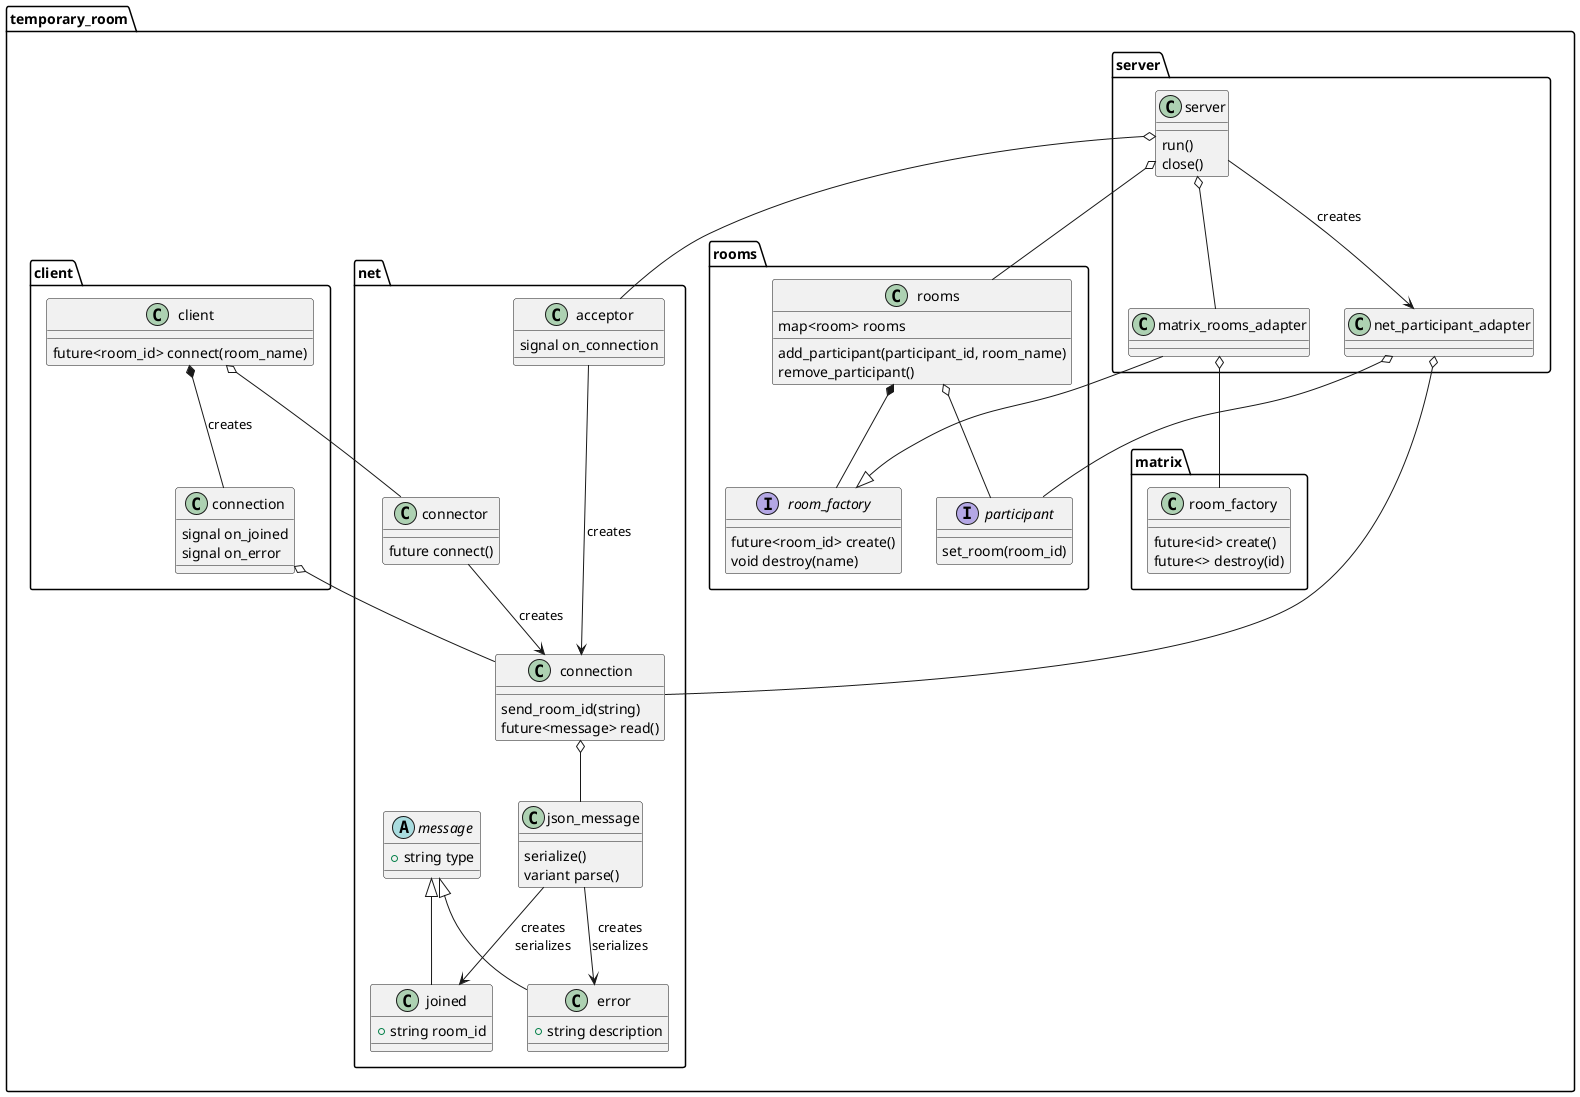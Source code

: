 @startuml
  
namespace temporary_room {

namespace net {

    class connection {
        send_room_id(string)
        future<message> read()
    }
    connection o-- json_message
    class connector {
        future connect()
    }
    connector --> connection : creates
    class acceptor {
        signal on_connection
    }
    acceptor ---> connection : creates

    abstract class message {
        + string type
    }
    message <|-- joined
    message <|-- error
    class joined {
        + string room_id
    }
    class error {
        + string description
    }

    class json_message {
        serialize()
        variant parse()
    }
    json_message --> joined: creates\nserializes
    json_message --> error: creates\nserializes
}

namespace rooms {
    class rooms {
        map<room> rooms

        add_participant(participant_id, room_name)
        remove_participant()
    }
    rooms *-- room_factory
    rooms o-- participant

    interface room_factory {
        future<room_id> create()
        void destroy(name)
    }

    interface participant {
        set_room(room_id)
    }
}

namespace matrix {
    class room_factory {
        future<id> create()
        future<> destroy(id)
    }
}

namespace server {
    class server {
        run()
        close()
    }
    server o-- temporary_room.net.acceptor
    server o-- temporary_room.rooms.rooms
    server o-- matrix_rooms_adapter
    server --> net_participant_adapter : creates

    class net_participant_adapter {
    }
    net_participant_adapter o-- temporary_room.net.connection
    net_participant_adapter o-- temporary_room.rooms.participant

    class matrix_rooms_adapter {
    }
    matrix_rooms_adapter --|> temporary_room.rooms.room_factory
    matrix_rooms_adapter o-- temporary_room.matrix.room_factory
}

namespace client {
class client {
    future<room_id> connect(room_name)
}
class connection {
    signal on_joined
    signal on_error
}
client o-- temporary_room.net.connector
client *-- connection: creates
connection o-- temporary_room.net.connection
}

}

@enduml
